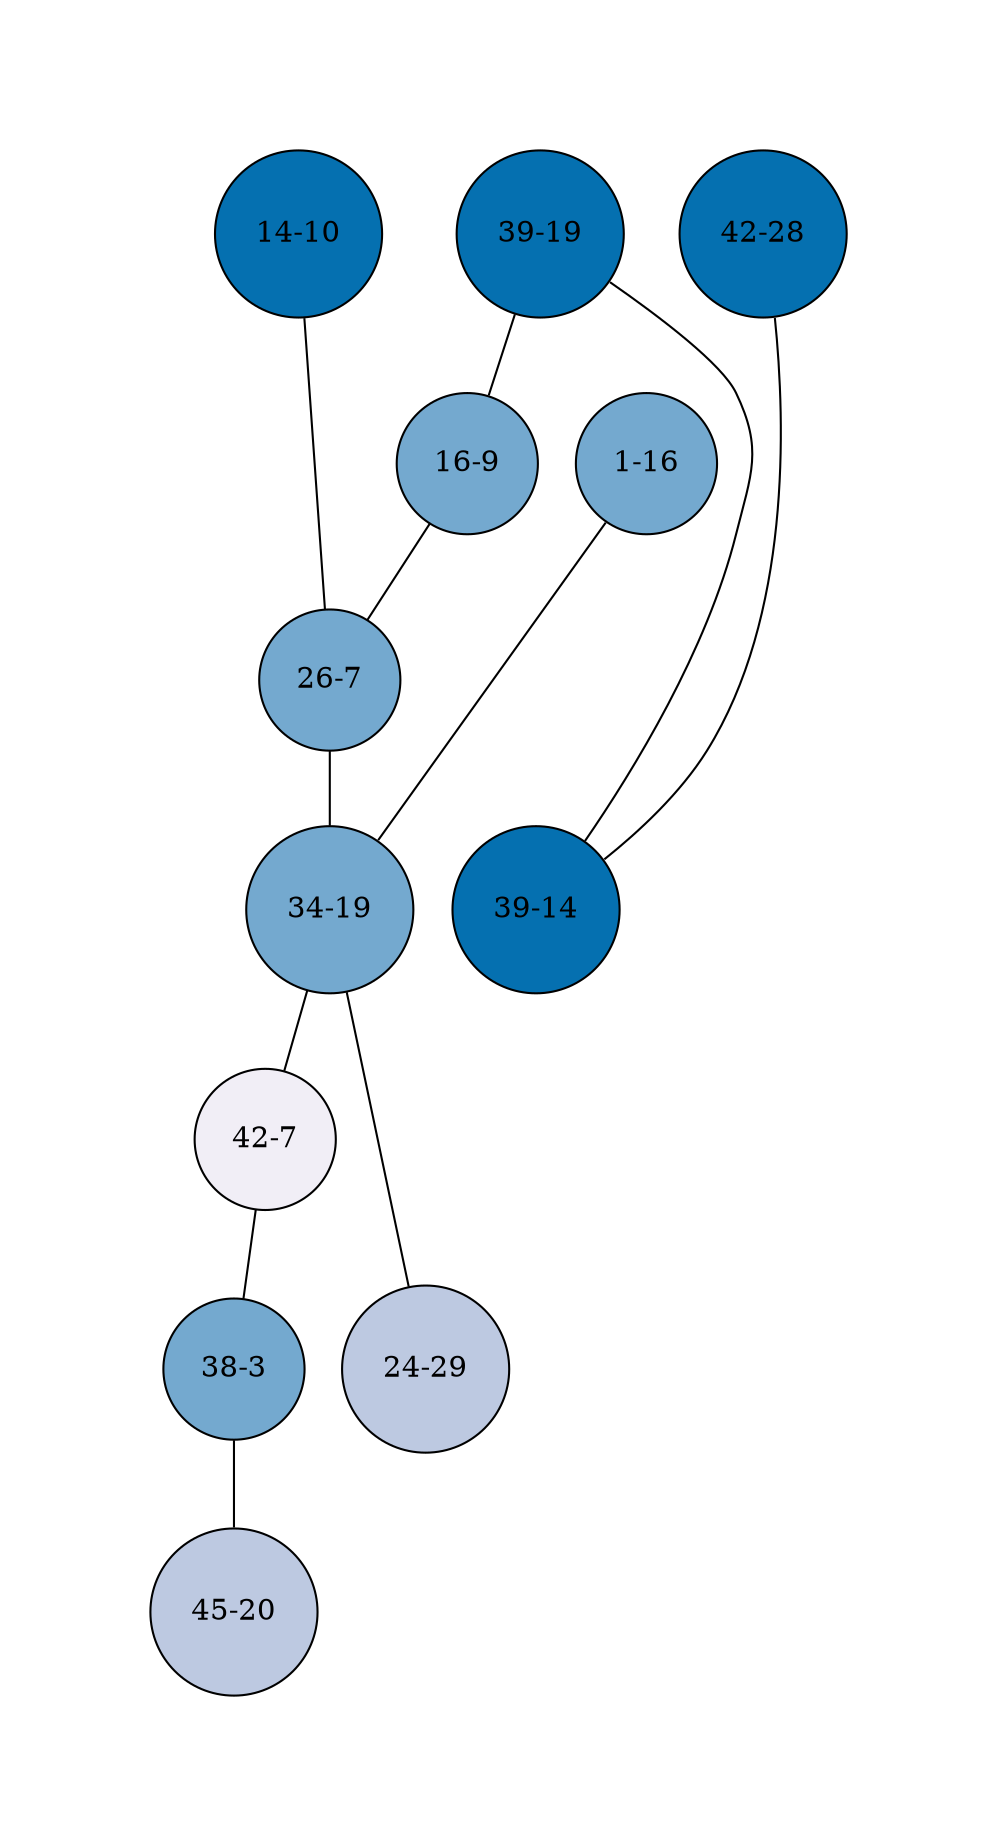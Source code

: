 strict graph G {
labelloc=b;
ratio=auto;
pad="1.0";
node [width="0.3", shape=circle, height="0.3", style=filled, label=""];
0 [xCoordinate="10.0", appears_in_slice=1, yCoordinate="14.0", colorscheme=pubu4, short_label="14-10", label="14-10", fillcolor=4, id=1, size="243.777610375"];
1 [xCoordinate="19.0", appears_in_slice=1, yCoordinate="39.0", colorscheme=pubu4, short_label="39-19", label="39-19", fillcolor=4, id=0, size="243.777610375"];
2 [xCoordinate="28.0", appears_in_slice=1, yCoordinate="42.0", colorscheme=pubu4, short_label="42-28", label="42-28", fillcolor=4, id=2, size="243.777610375"];
3 [xCoordinate="9.0", appears_in_slice=2, yCoordinate="16.0", colorscheme=pubu4, short_label="16-9", label="16-9", fillcolor=3, id=3, size="467.333164248"];
4 [xCoordinate="16.0", appears_in_slice=2, yCoordinate="1.0", colorscheme=pubu4, short_label="1-16", label="1-16", fillcolor=3, id=4, size="467.333164248"];
5 [xCoordinate="14.0", appears_in_slice=1, yCoordinate="39.0", colorscheme=pubu4, short_label="39-14", label="39-14", fillcolor=4, id=5, size="243.777610375"];
6 [xCoordinate="7.0", appears_in_slice=2, yCoordinate="26.0", colorscheme=pubu4, short_label="26-7", label="26-7", fillcolor=3, id=6, size="467.333164248"];
7 [xCoordinate="19.0", appears_in_slice=2, yCoordinate="34.0", colorscheme=pubu4, short_label="34-19", label="34-19", fillcolor=3, id=7, size="467.333164248"];
8 [xCoordinate="7.0", appears_in_slice=4, yCoordinate="42.0", colorscheme=pubu4, short_label="42-7", label="42-7", fillcolor=1, id=8, size="553.702771353"];
9 [xCoordinate="3.0", appears_in_slice=2, yCoordinate="38.0", colorscheme=pubu4, short_label="38-3", label="38-3", fillcolor=3, id=9, size="1547.97533379"];
10 [xCoordinate="29.0", appears_in_slice=3, yCoordinate="24.0", colorscheme=pubu4, short_label="24-29", label="24-29", fillcolor=2, id=10, size="526.939398184"];
11 [xCoordinate="20.0", appears_in_slice=3, yCoordinate="45.0", colorscheme=pubu4, short_label="45-20", label="45-20", fillcolor=2, id=11, size="526.939398184"];
0 -- 6  [inverseweight="4.37914379566", weight="0.228355141247"];
1 -- 3  [inverseweight="1.84743595322", weight="0.541290753954"];
1 -- 5  [inverseweight="6.92694775511", weight="0.144363727771"];
2 -- 5  [inverseweight="13.9989248275", weight="0.0714340574237"];
3 -- 6  [inverseweight="3.65074361666", weight="0.273916797509"];
4 -- 7  [inverseweight="6.6508487661", weight="0.150356749216"];
6 -- 7  [inverseweight="2.04119905857", weight="0.489908123269"];
7 -- 8  [inverseweight="6.95288558536", weight="0.143825177004"];
7 -- 10  [inverseweight="1.73152277037", weight="0.577526335267"];
8 -- 9  [inverseweight="5.71656517038", weight="0.174930219493"];
9 -- 11  [inverseweight="2.8449683231", weight="0.351497762517"];
}
